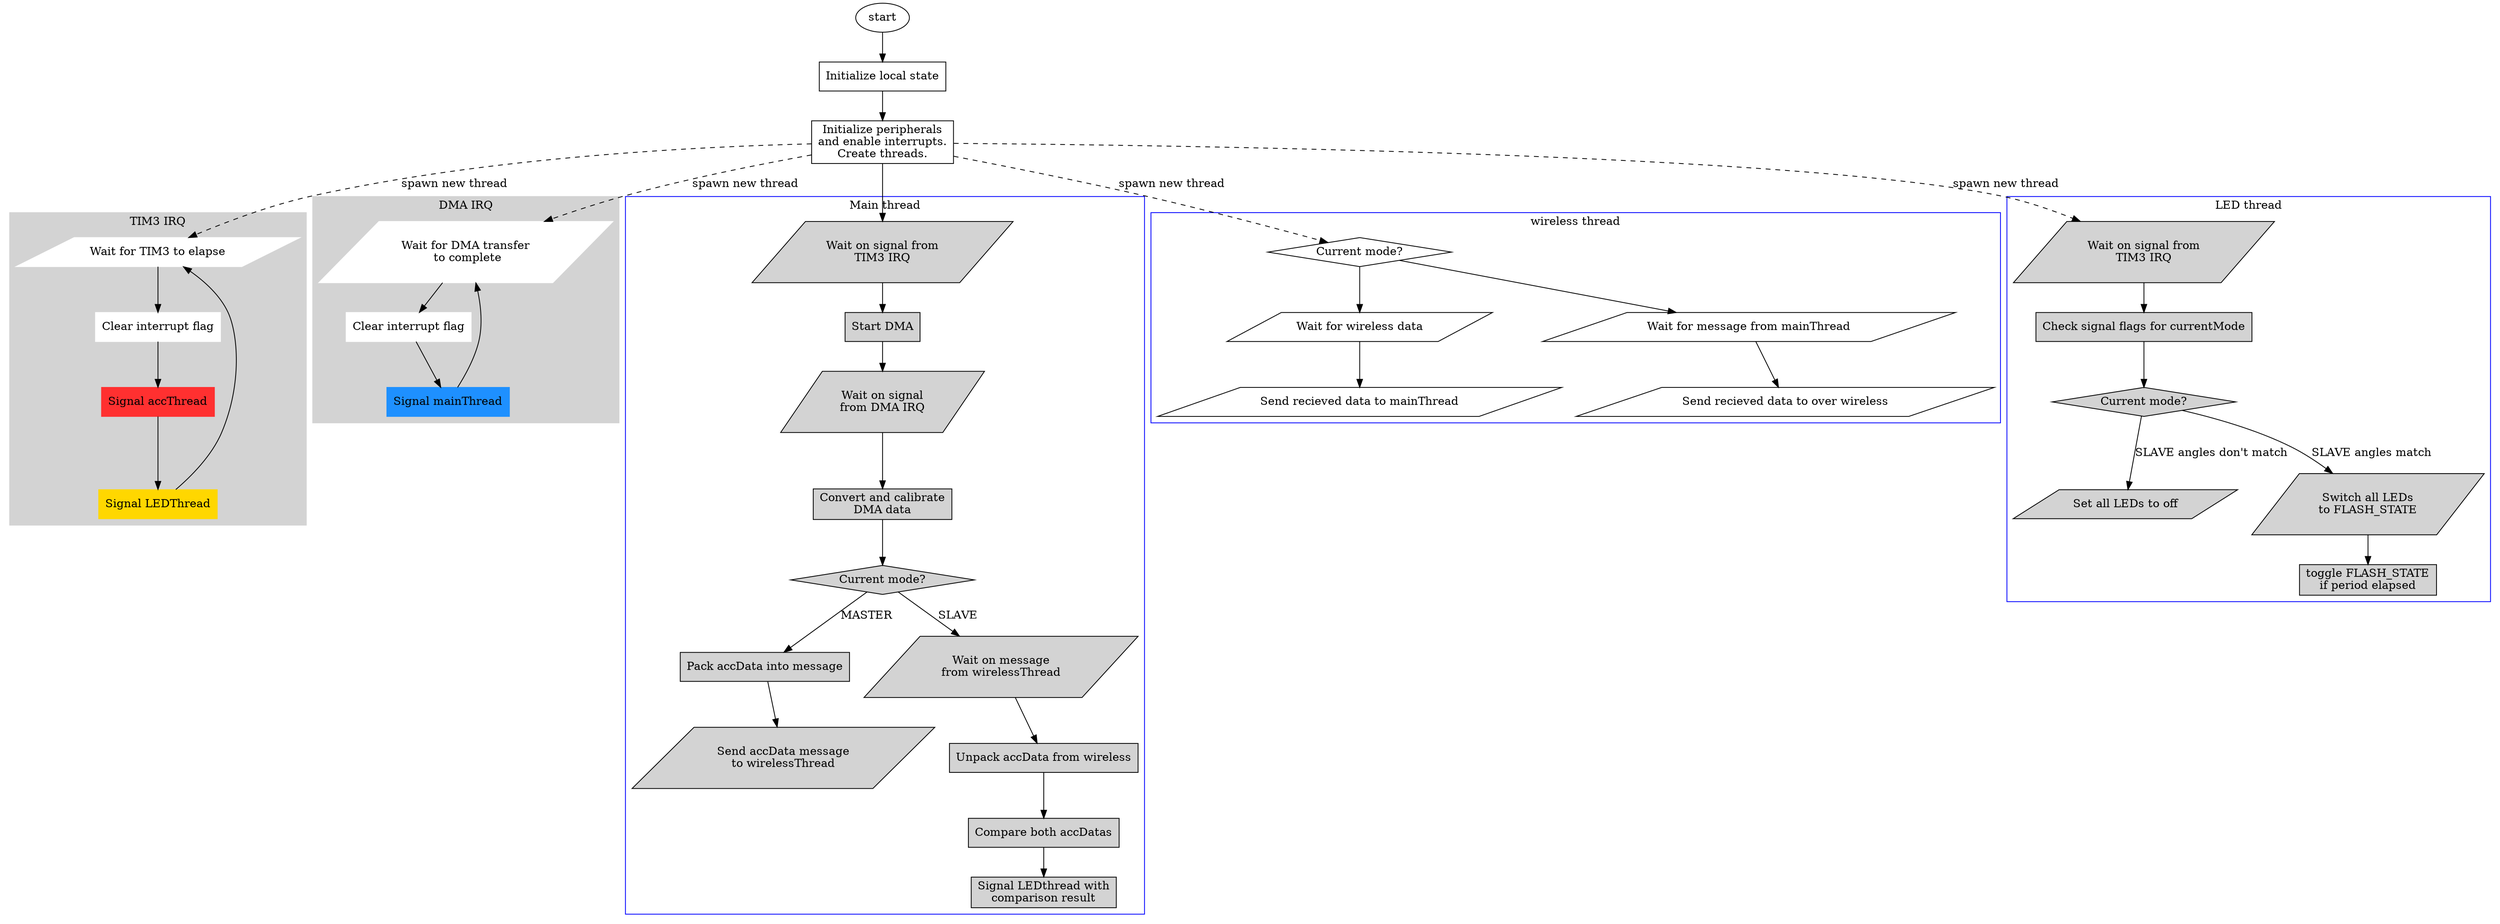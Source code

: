 digraph mainFlowchart {

	node [shape=box];
	initA [label="Initialize local state"];
	initB [label="Initialize peripherals\nand enable interrupts.\nCreate threads."];

	start [shape=oval]
	start -> initA -> initB;
	
	subgraph cluster_time_irq{
		style=filled;
		color=lightgrey;
		node [style=filled,color=white];
		ti0 [shape=parallelogram, label = "Wait for TIM3 to elapse"];
		ti1 [label="Clear interrupt flag"];
		ti2 [label="Signal accThread", color=firebrick1];
		ti3 [label="Signal LEDThread", color=gold];
		ti0 -> ti1 -> ti2 -> ti3;
		
		ti3 -> ti0 [constraint=false];
		label = "TIM3 IRQ";
	}
	
		
	subgraph cluster_dma_irq{
		style=filled;
		color=lightgrey;
		node [style=filled,color=white];
		d0 [shape=parallelogram, label = "Wait for DMA transfer\n to complete"];
		d1 [label="Clear interrupt flag"];
		d2 [label="Signal mainThread", color=dodgerblue];
		d0 -> d1 -> d2;
		d2 -> d0 [contraint=false];
		label = "DMA IRQ";
	}

	subgraph cluster_main {
		node [style=filled];
		m0 [label="Wait on signal from\nTIM3 IRQ", shape=parallelogram];
		m1 [label="Start DMA"]
		m2 [label="Wait on signal\nfrom DMA IRQ", shape=parallelogram];
		m3 [label="Convert and calibrate\nDMA data"];
		m4 [label="Current mode?", shape=diamond];
		m0 -> m1 -> m2 -> m3 -> m4;
		
		ma5 [label="Pack accData into message"];
		ma6 [label="Send accData message\nto wirelessThread", shape=parallelogram];
		ma5 -> ma6;
		
		mb5 [label="Wait on message\nfrom wirelessThread", shape=parallelogram];
		mb6 [label="Unpack accData from wireless"];
		mb7 [label="Compare both accDatas"];
		mb8 [label="Signal LEDthread with\ncomparison result"];
		mb5 -> mb6 -> mb7 -> mb8;

		
		m4 -> ma5 [label="MASTER"];
		m4 -> mb5 [label="SLAVE"];
		
		//ma6 -> m0 [constraint=false]
		//mb8 -> m0 [constraint=false]
		
		label = "Main thread";
		color=blue
	}
	
	subgraph cluster_wirelessThread{
		w0 [label="Current mode?", shape=diamond];
		
		wa1 [label="Wait for wireless data", shape=parallelogram]
		wa2 [label="Send recieved data to mainThread", shape=parallelogram]
		wa1->wa2;
		
		wb1 [label="Wait for message from mainThread", shape=parallelogram]
		wb2 [label="Send recieved data to over wireless", shape=parallelogram]
		wb1->wb2;
		
		w0->wa1;
		w0->wb1;
		
		//wa2 -> w0 [constraint=false];
		//wb2 -> w0 [constraint=false];
		label = "wireless thread";
		color=blue
	}
	
	subgraph cluster_LEDthread {
		node [style=filled];
		
		h0 [label="Wait on signal from\nTIM3 IRQ", shape=parallelogram];
		h1 [label="Check signal flags for currentMode"];
		h2 [label="Current mode?", shape=diamond];
		h0->h1->h2;

		ha3 [label="Set all LEDs to off", shape=parallelogram];
		
		hb3 [label="Switch all LEDs\nto FLASH_STATE", shape=parallelogram];
		hb4 [label="toggle FLASH_STATE\nif period elapsed"];
		hb3->hb4;
		
		

		h2 -> ha3 [label="SLAVE angles don't match"];
		h2 -> hb3 [label="SLAVE angles match"];
	
		//ha3 -> h0 [constraint=false];
		//hb4 -> h0 [constraint=false];

		
		label = "LED thread";
		color=blue
	}
	
	initB -> ti0 [style=dashed, label="spawn new thread"];
	initB -> d0 [style=dashed, label="spawn new thread"];
	initB -> h0 [style=dashed, label="spawn new thread"];
	initB -> w0 [style=dashed, label="spawn new thread"];
	initB -> m0;
}
